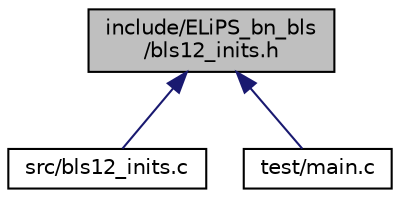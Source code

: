 digraph "include/ELiPS_bn_bls/bls12_inits.h"
{
  edge [fontname="Helvetica",fontsize="10",labelfontname="Helvetica",labelfontsize="10"];
  node [fontname="Helvetica",fontsize="10",shape=record];
  Node15 [label="include/ELiPS_bn_bls\l/bls12_inits.h",height=0.2,width=0.4,color="black", fillcolor="grey75", style="filled", fontcolor="black"];
  Node15 -> Node16 [dir="back",color="midnightblue",fontsize="10",style="solid",fontname="Helvetica"];
  Node16 [label="src/bls12_inits.c",height=0.2,width=0.4,color="black", fillcolor="white", style="filled",URL="$bls12__inits_8c.html"];
  Node15 -> Node17 [dir="back",color="midnightblue",fontsize="10",style="solid",fontname="Helvetica"];
  Node17 [label="test/main.c",height=0.2,width=0.4,color="black", fillcolor="white", style="filled",URL="$main_8c.html"];
}
